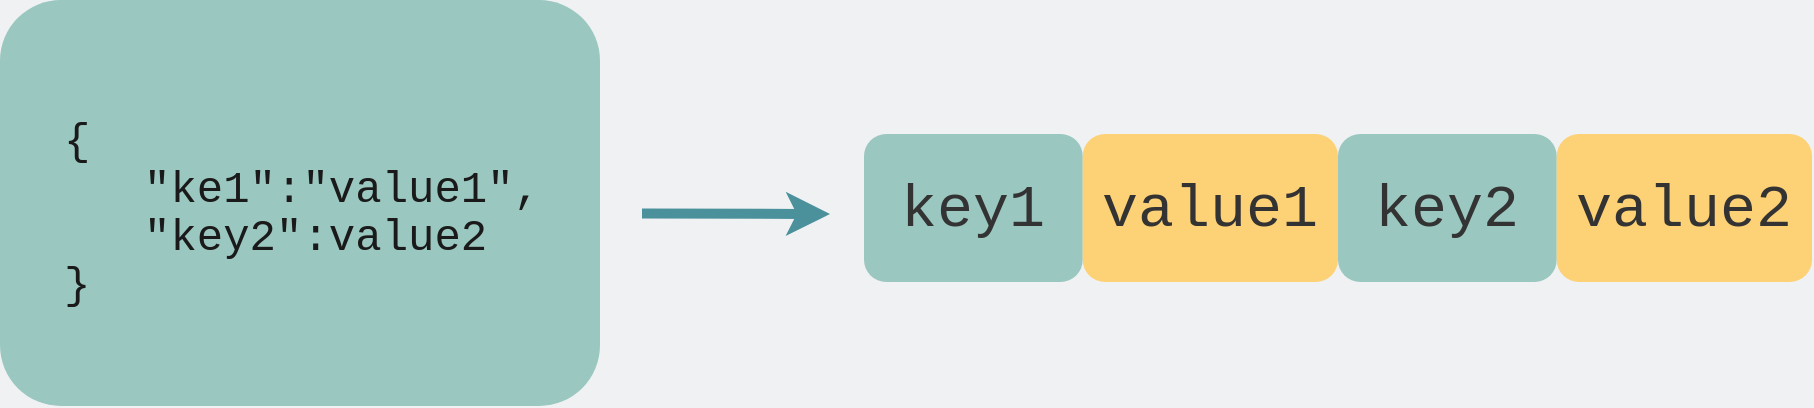 <mxfile version="21.6.9" type="github">
  <diagram id="3228e29e-7158-1315-38df-8450db1d8a1d" name="Page-1">
    <mxGraphModel dx="1786" dy="1863" grid="0" gridSize="10" guides="1" tooltips="1" connect="1" arrows="1" fold="1" page="1" pageScale="1" pageWidth="1200" pageHeight="300" background="#EFF1F3" math="0" shadow="0">
      <root>
        <mxCell id="0" />
        <mxCell id="1" parent="0" />
        <mxCell id="CNL9ZWAu0hiXVesVUDJu-5" value="" style="endArrow=classic;html=1;rounded=0;fontColor=#000000;strokeWidth=5;strokeColor=#4A919B;" parent="1" edge="1">
          <mxGeometry width="50" height="50" relative="1" as="geometry">
            <mxPoint x="468" y="455.79" as="sourcePoint" />
            <mxPoint x="562" y="456" as="targetPoint" />
          </mxGeometry>
        </mxCell>
        <mxCell id="hOdD8HrPZMyJQa8nyxl9-1" value="&lt;div style=&quot;font-family: Menlo, Monaco, &amp;quot;Courier New&amp;quot;, monospace; font-size: 16px; line-height: 24px;&quot;&gt;&lt;div style=&quot;&quot;&gt;&lt;br&gt;&lt;/div&gt;&lt;/div&gt;" style="rounded=1;whiteSpace=wrap;html=1;strokeWidth=5;fontSize=30;strokeColor=none;fillColor=#9AC7BF;align=left;" parent="1" vertex="1">
          <mxGeometry x="147" y="349" width="300" height="203" as="geometry" />
        </mxCell>
        <mxCell id="hOdD8HrPZMyJQa8nyxl9-2" value="&lt;div style=&quot;font-family: Menlo, Monaco, &amp;quot;Courier New&amp;quot;, monospace; font-size: 18px; line-height: 24px;&quot;&gt;&lt;div style=&quot;font-size: 20px;&quot;&gt;&lt;div style=&quot;line-height: 24px;&quot;&gt;&lt;div style=&quot;font-size: 22px;&quot;&gt;&lt;div style=&quot;line-height: 24px;&quot;&gt;&lt;div style=&quot;&quot;&gt;&lt;span style=&quot;color: rgb(26, 26, 26); background-color: initial;&quot;&gt;{&lt;/span&gt;&lt;br&gt;&lt;/div&gt;&lt;/div&gt;&lt;/div&gt;&lt;/div&gt;&lt;/div&gt;&lt;/div&gt;&lt;blockquote style=&quot;margin: 0 0 0 40px; border: none; padding: 0px;&quot;&gt;&lt;div style=&quot;font-family: Menlo, Monaco, &amp;quot;Courier New&amp;quot;, monospace; font-size: 18px; line-height: 24px;&quot;&gt;&lt;div style=&quot;font-size: 20px;&quot;&gt;&lt;div style=&quot;line-height: 24px;&quot;&gt;&lt;div style=&quot;font-size: 22px;&quot;&gt;&lt;div style=&quot;line-height: 24px;&quot;&gt;&lt;div style=&quot;&quot;&gt;&lt;font style=&quot;font-size: 22px;&quot; color=&quot;#1a1a1a&quot;&gt;    &quot;ke1&quot;:&quot;value1&quot;,&lt;/font&gt;&lt;/div&gt;&lt;/div&gt;&lt;/div&gt;&lt;/div&gt;&lt;/div&gt;&lt;/div&gt;&lt;div style=&quot;font-family: Menlo, Monaco, &amp;quot;Courier New&amp;quot;, monospace; font-size: 18px; line-height: 24px;&quot;&gt;&lt;div style=&quot;font-size: 20px;&quot;&gt;&lt;div style=&quot;line-height: 24px;&quot;&gt;&lt;div style=&quot;font-size: 22px;&quot;&gt;&lt;div style=&quot;line-height: 24px;&quot;&gt;&lt;div style=&quot;&quot;&gt;&lt;font style=&quot;font-size: 22px;&quot; color=&quot;#1a1a1a&quot;&gt;&quot;key2&quot;:value2&lt;/font&gt;&lt;/div&gt;&lt;/div&gt;&lt;/div&gt;&lt;/div&gt;&lt;/div&gt;&lt;/div&gt;&lt;/blockquote&gt;&lt;div style=&quot;font-family: Menlo, Monaco, &amp;quot;Courier New&amp;quot;, monospace; font-size: 18px; line-height: 24px;&quot;&gt;&lt;div style=&quot;font-size: 20px;&quot;&gt;&lt;div style=&quot;line-height: 24px;&quot;&gt;&lt;div style=&quot;font-size: 22px;&quot;&gt;&lt;div style=&quot;line-height: 24px;&quot;&gt;&lt;div style=&quot;&quot;&gt;&lt;font style=&quot;font-size: 22px;&quot; color=&quot;#1a1a1a&quot;&gt;}&lt;/font&gt;&lt;/div&gt;&lt;/div&gt;&lt;/div&gt;&lt;/div&gt;&lt;/div&gt;&lt;/div&gt;" style="text;html=1;strokeColor=none;fillColor=none;align=left;verticalAlign=middle;whiteSpace=wrap;rounded=0;labelBackgroundColor=none;fontColor=#000000;" parent="1" vertex="1">
          <mxGeometry x="177" y="369" width="250" height="174" as="geometry" />
        </mxCell>
        <mxCell id="pKHi42C1Sa4GpXv71mz_-2" value="&lt;div style=&quot;font-family: Menlo, Monaco, &amp;quot;Courier New&amp;quot;, monospace; line-height: 24px;&quot;&gt;&lt;div style=&quot;&quot;&gt;&lt;font color=&quot;#333333&quot; style=&quot;font-size: 30px;&quot;&gt;key1&lt;/font&gt;&lt;/div&gt;&lt;/div&gt;" style="rounded=1;whiteSpace=wrap;html=1;strokeWidth=5;fontSize=30;strokeColor=none;fillColor=#9AC7BF;align=center;" vertex="1" parent="1">
          <mxGeometry x="579" y="416" width="109.36" height="74" as="geometry" />
        </mxCell>
        <mxCell id="pKHi42C1Sa4GpXv71mz_-3" value="&lt;div style=&quot;font-family: Menlo, Monaco, &amp;quot;Courier New&amp;quot;, monospace; line-height: 24px;&quot;&gt;&lt;div style=&quot;&quot;&gt;&lt;font color=&quot;#333333&quot; style=&quot;font-size: 30px;&quot;&gt;value1&lt;/font&gt;&lt;/div&gt;&lt;/div&gt;" style="rounded=1;whiteSpace=wrap;html=1;strokeWidth=5;fontSize=30;strokeColor=none;fillColor=#FDD276;align=center;" vertex="1" parent="1">
          <mxGeometry x="688.36" y="416" width="127.64" height="74" as="geometry" />
        </mxCell>
        <mxCell id="pKHi42C1Sa4GpXv71mz_-4" value="&lt;div style=&quot;font-family: Menlo, Monaco, &amp;quot;Courier New&amp;quot;, monospace; line-height: 24px;&quot;&gt;&lt;div style=&quot;&quot;&gt;&lt;font color=&quot;#333333&quot; style=&quot;font-size: 30px;&quot;&gt;key2&lt;/font&gt;&lt;/div&gt;&lt;/div&gt;" style="rounded=1;whiteSpace=wrap;html=1;strokeWidth=5;fontSize=30;strokeColor=none;fillColor=#9AC7BF;align=center;" vertex="1" parent="1">
          <mxGeometry x="816" y="416" width="109.36" height="74" as="geometry" />
        </mxCell>
        <mxCell id="pKHi42C1Sa4GpXv71mz_-5" value="&lt;div style=&quot;font-family: Menlo, Monaco, &amp;quot;Courier New&amp;quot;, monospace; line-height: 24px;&quot;&gt;&lt;div style=&quot;&quot;&gt;&lt;font color=&quot;#333333&quot; style=&quot;font-size: 30px;&quot;&gt;value2&lt;/font&gt;&lt;/div&gt;&lt;/div&gt;" style="rounded=1;whiteSpace=wrap;html=1;strokeWidth=5;fontSize=30;strokeColor=none;fillColor=#FDD276;align=center;" vertex="1" parent="1">
          <mxGeometry x="925.36" y="416" width="127.64" height="74" as="geometry" />
        </mxCell>
      </root>
    </mxGraphModel>
  </diagram>
</mxfile>

